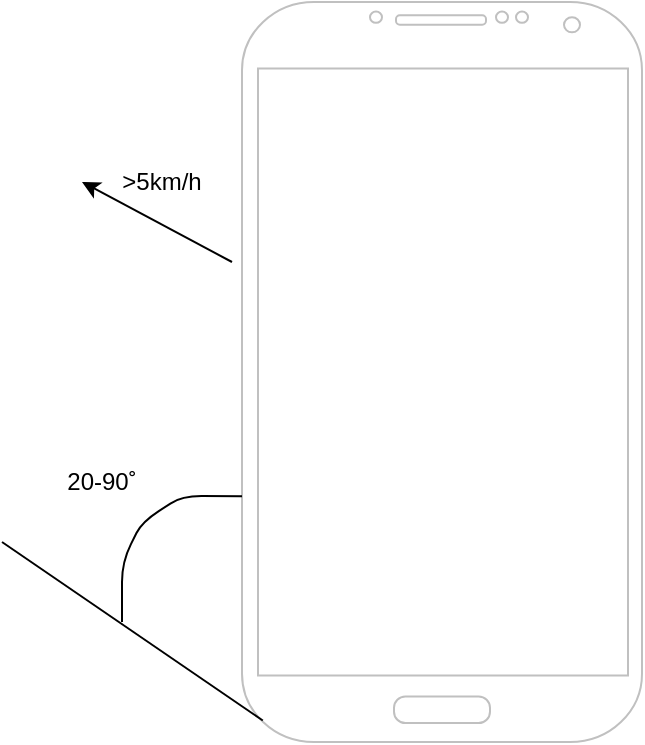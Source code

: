 <mxfile version="14.1.3" type="github">
  <diagram id="TP_KgOGqctB8blgeoTTj" name="Page-1">
    <mxGraphModel dx="1151" dy="741" grid="1" gridSize="10" guides="1" tooltips="1" connect="1" arrows="1" fold="1" page="1" pageScale="1" pageWidth="827" pageHeight="1169" math="0" shadow="0">
      <root>
        <mxCell id="0" />
        <mxCell id="1" parent="0" />
        <mxCell id="mCSkL7zsn4XKAd-oPTaS-9" value="" style="verticalLabelPosition=bottom;verticalAlign=top;html=1;shadow=0;dashed=0;strokeWidth=1;shape=mxgraph.android.phone2;strokeColor=#c0c0c0;" vertex="1" parent="1">
          <mxGeometry x="300" y="190" width="200" height="370" as="geometry" />
        </mxCell>
        <mxCell id="mCSkL7zsn4XKAd-oPTaS-10" value="" style="endArrow=none;html=1;exitX=0.052;exitY=0.971;exitDx=0;exitDy=0;exitPerimeter=0;" edge="1" parent="1" source="mCSkL7zsn4XKAd-oPTaS-9">
          <mxGeometry width="50" height="50" relative="1" as="geometry">
            <mxPoint x="210" y="530" as="sourcePoint" />
            <mxPoint x="180" y="460" as="targetPoint" />
          </mxGeometry>
        </mxCell>
        <mxCell id="mCSkL7zsn4XKAd-oPTaS-13" value="" style="endArrow=none;html=1;entryX=0;entryY=0.668;entryDx=0;entryDy=0;entryPerimeter=0;" edge="1" parent="1" target="mCSkL7zsn4XKAd-oPTaS-9">
          <mxGeometry width="50" height="50" relative="1" as="geometry">
            <mxPoint x="240" y="500" as="sourcePoint" />
            <mxPoint x="280" y="430" as="targetPoint" />
            <Array as="points">
              <mxPoint x="240" y="470" />
              <mxPoint x="250" y="450" />
              <mxPoint x="270" y="437" />
            </Array>
          </mxGeometry>
        </mxCell>
        <mxCell id="mCSkL7zsn4XKAd-oPTaS-14" value="20-90˚" style="text;html=1;strokeColor=none;fillColor=none;align=center;verticalAlign=middle;whiteSpace=wrap;rounded=0;" vertex="1" parent="1">
          <mxGeometry x="210" y="420" width="40" height="20" as="geometry" />
        </mxCell>
        <mxCell id="mCSkL7zsn4XKAd-oPTaS-16" value="" style="endArrow=classic;html=1;" edge="1" parent="1">
          <mxGeometry width="50" height="50" relative="1" as="geometry">
            <mxPoint x="295" y="320" as="sourcePoint" />
            <mxPoint x="220" y="280" as="targetPoint" />
          </mxGeometry>
        </mxCell>
        <mxCell id="mCSkL7zsn4XKAd-oPTaS-18" value="&amp;gt;5km/h" style="text;html=1;strokeColor=none;fillColor=none;align=center;verticalAlign=middle;whiteSpace=wrap;rounded=0;" vertex="1" parent="1">
          <mxGeometry x="240" y="270" width="40" height="20" as="geometry" />
        </mxCell>
      </root>
    </mxGraphModel>
  </diagram>
</mxfile>
